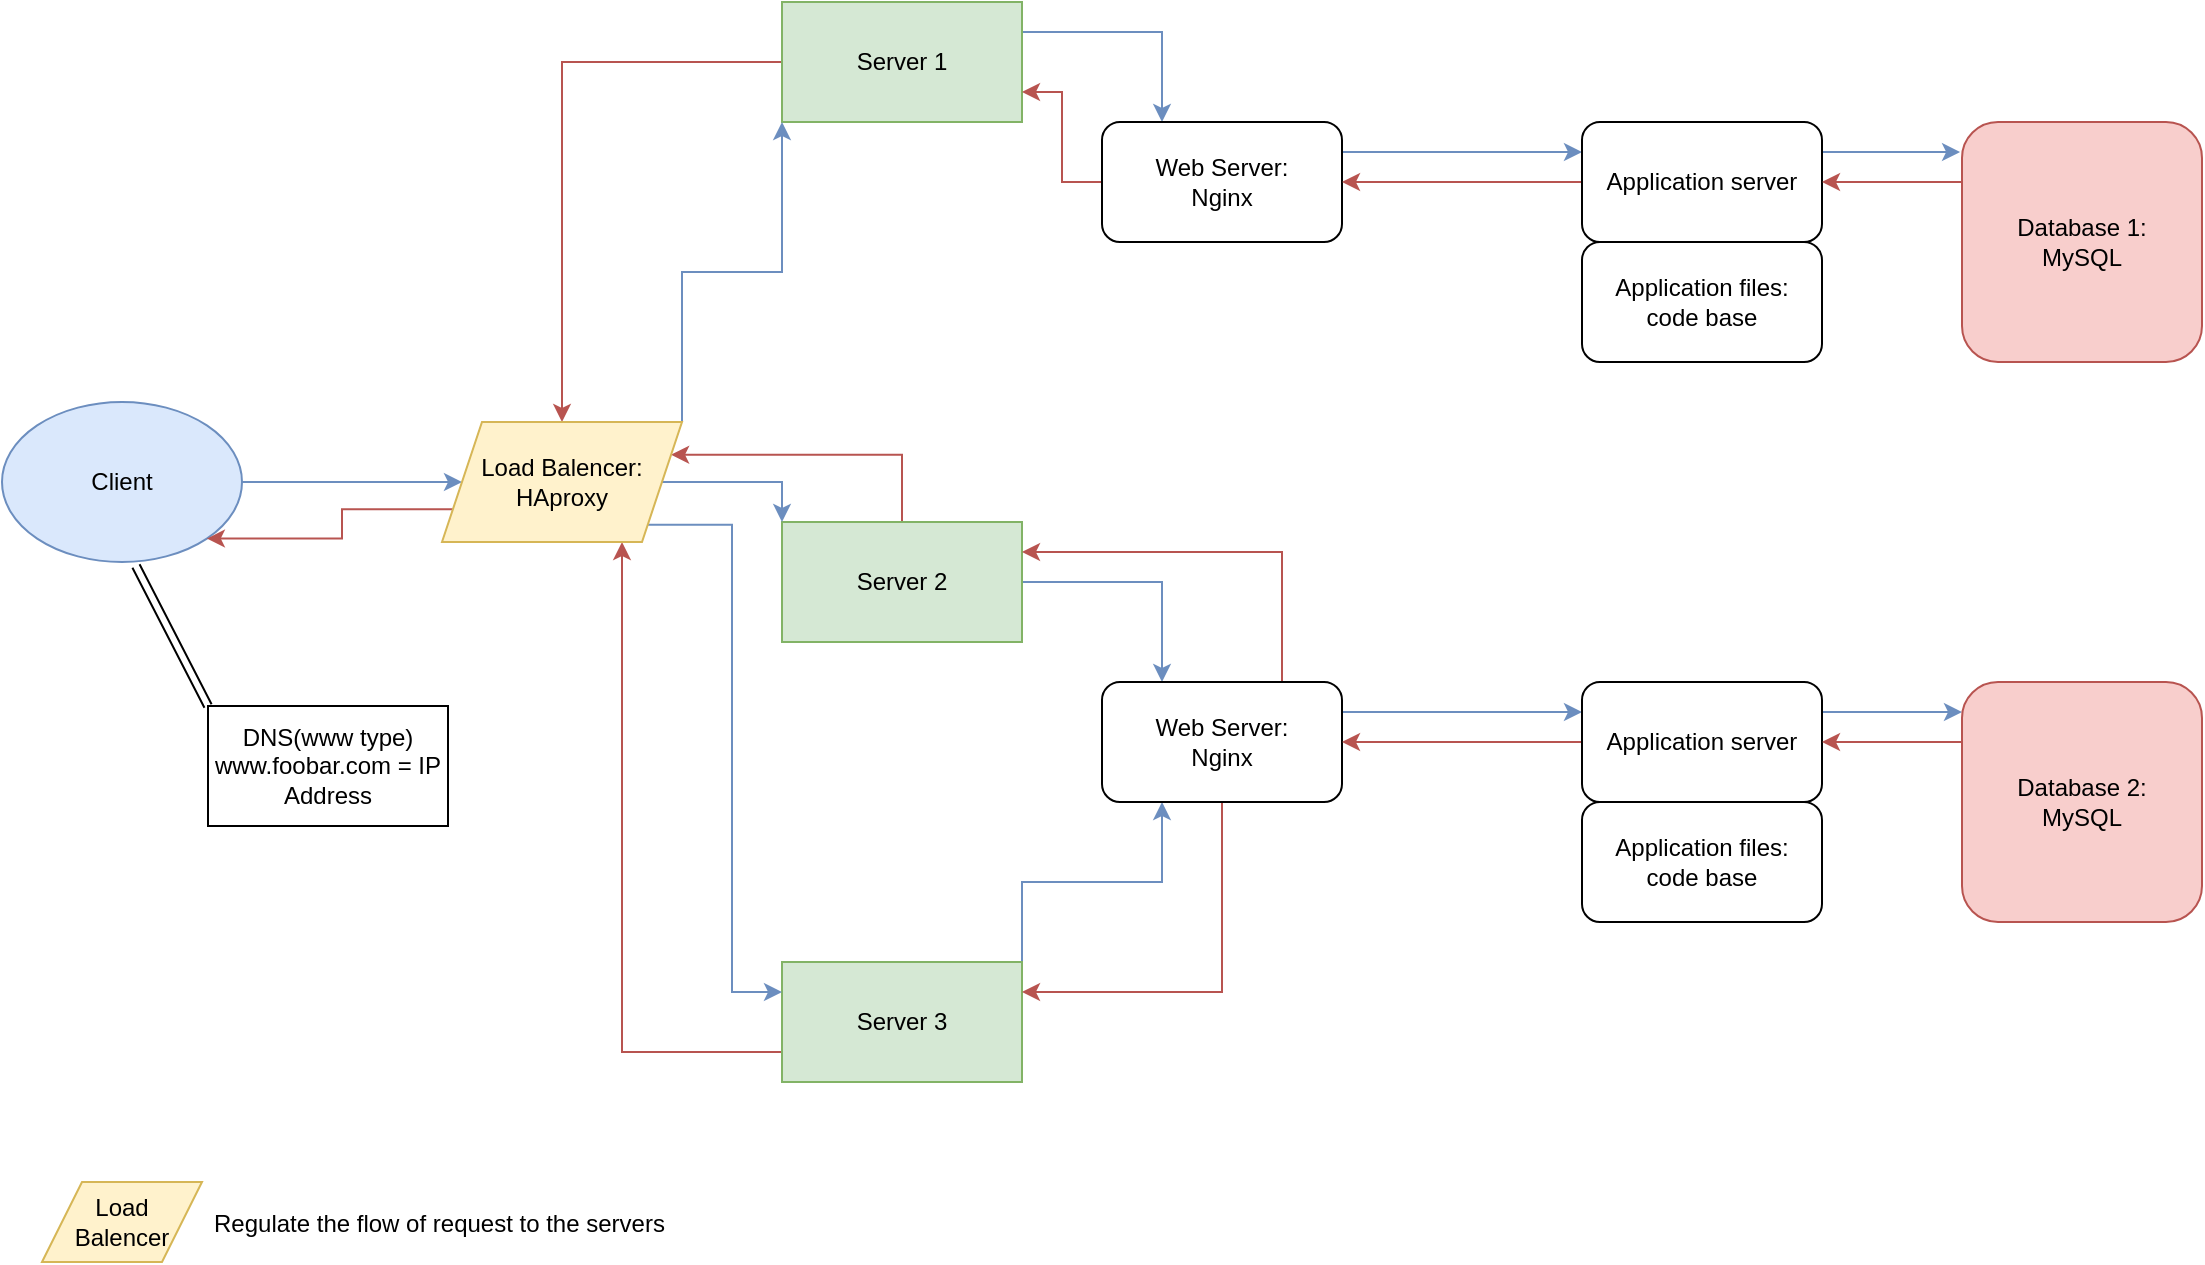 <mxfile version="16.6.5" type="device"><diagram id="46Q9AVKLEvyd6CejdpEI" name="Page-1"><mxGraphModel dx="868" dy="431" grid="0" gridSize="10" guides="1" tooltips="1" connect="1" arrows="1" fold="1" page="1" pageScale="1" pageWidth="1169" pageHeight="827" math="0" shadow="0"><root><mxCell id="0"/><mxCell id="1" parent="0"/><mxCell id="B9tVtQlySL9S7Gtari6i-12" style="edgeStyle=orthogonalEdgeStyle;rounded=0;orthogonalLoop=1;jettySize=auto;html=1;exitX=1;exitY=0.5;exitDx=0;exitDy=0;entryX=0;entryY=0.5;entryDx=0;entryDy=0;fillColor=#dae8fc;strokeColor=#6c8ebf;" edge="1" parent="1" source="B9tVtQlySL9S7Gtari6i-1" target="B9tVtQlySL9S7Gtari6i-11"><mxGeometry relative="1" as="geometry"/></mxCell><mxCell id="B9tVtQlySL9S7Gtari6i-1" value="Client" style="ellipse;whiteSpace=wrap;html=1;fillColor=#dae8fc;strokeColor=#6c8ebf;" vertex="1" parent="1"><mxGeometry x="10" y="220" width="120" height="80" as="geometry"/></mxCell><mxCell id="B9tVtQlySL9S7Gtari6i-33" style="edgeStyle=orthogonalEdgeStyle;rounded=0;orthogonalLoop=1;jettySize=auto;html=1;exitX=1;exitY=0.25;exitDx=0;exitDy=0;entryX=0.25;entryY=0;entryDx=0;entryDy=0;fillColor=#dae8fc;strokeColor=#6c8ebf;" edge="1" parent="1" source="B9tVtQlySL9S7Gtari6i-3" target="B9tVtQlySL9S7Gtari6i-10"><mxGeometry relative="1" as="geometry"/></mxCell><mxCell id="B9tVtQlySL9S7Gtari6i-40" style="edgeStyle=orthogonalEdgeStyle;rounded=0;orthogonalLoop=1;jettySize=auto;html=1;exitX=0;exitY=0.5;exitDx=0;exitDy=0;entryX=0.5;entryY=0;entryDx=0;entryDy=0;fillColor=#f8cecc;strokeColor=#b85450;" edge="1" parent="1" source="B9tVtQlySL9S7Gtari6i-3" target="B9tVtQlySL9S7Gtari6i-11"><mxGeometry relative="1" as="geometry"/></mxCell><mxCell id="B9tVtQlySL9S7Gtari6i-3" value="Server 1" style="rounded=0;whiteSpace=wrap;html=1;fillColor=#d5e8d4;strokeColor=#82b366;" vertex="1" parent="1"><mxGeometry x="400" y="20" width="120" height="60" as="geometry"/></mxCell><mxCell id="B9tVtQlySL9S7Gtari6i-23" style="edgeStyle=orthogonalEdgeStyle;rounded=0;orthogonalLoop=1;jettySize=auto;html=1;exitX=1;exitY=0.5;exitDx=0;exitDy=0;entryX=0.25;entryY=0;entryDx=0;entryDy=0;fillColor=#dae8fc;strokeColor=#6c8ebf;" edge="1" parent="1" source="B9tVtQlySL9S7Gtari6i-4" target="B9tVtQlySL9S7Gtari6i-9"><mxGeometry relative="1" as="geometry"/></mxCell><mxCell id="B9tVtQlySL9S7Gtari6i-31" style="edgeStyle=orthogonalEdgeStyle;rounded=0;orthogonalLoop=1;jettySize=auto;html=1;exitX=0.5;exitY=0;exitDx=0;exitDy=0;entryX=1;entryY=0.25;entryDx=0;entryDy=0;fillColor=#f8cecc;strokeColor=#b85450;" edge="1" parent="1" source="B9tVtQlySL9S7Gtari6i-4" target="B9tVtQlySL9S7Gtari6i-11"><mxGeometry relative="1" as="geometry"/></mxCell><mxCell id="B9tVtQlySL9S7Gtari6i-4" value="Server 2" style="rounded=0;whiteSpace=wrap;html=1;fillColor=#d5e8d4;strokeColor=#82b366;" vertex="1" parent="1"><mxGeometry x="400" y="280" width="120" height="60" as="geometry"/></mxCell><mxCell id="B9tVtQlySL9S7Gtari6i-22" style="edgeStyle=orthogonalEdgeStyle;rounded=0;orthogonalLoop=1;jettySize=auto;html=1;exitX=1;exitY=0;exitDx=0;exitDy=0;entryX=0.25;entryY=1;entryDx=0;entryDy=0;fillColor=#dae8fc;strokeColor=#6c8ebf;" edge="1" parent="1" source="B9tVtQlySL9S7Gtari6i-5" target="B9tVtQlySL9S7Gtari6i-9"><mxGeometry relative="1" as="geometry"><mxPoint x="620" y="430" as="targetPoint"/></mxGeometry></mxCell><mxCell id="B9tVtQlySL9S7Gtari6i-32" style="edgeStyle=orthogonalEdgeStyle;rounded=0;orthogonalLoop=1;jettySize=auto;html=1;exitX=0;exitY=0.75;exitDx=0;exitDy=0;entryX=0.75;entryY=1;entryDx=0;entryDy=0;fillColor=#f8cecc;strokeColor=#b85450;" edge="1" parent="1" source="B9tVtQlySL9S7Gtari6i-5" target="B9tVtQlySL9S7Gtari6i-11"><mxGeometry relative="1" as="geometry"/></mxCell><mxCell id="B9tVtQlySL9S7Gtari6i-5" value="Server 3" style="rounded=0;whiteSpace=wrap;html=1;fillColor=#d5e8d4;strokeColor=#82b366;" vertex="1" parent="1"><mxGeometry x="400" y="500" width="120" height="60" as="geometry"/></mxCell><mxCell id="B9tVtQlySL9S7Gtari6i-24" style="edgeStyle=orthogonalEdgeStyle;rounded=0;orthogonalLoop=1;jettySize=auto;html=1;exitX=1;exitY=0.25;exitDx=0;exitDy=0;entryX=0;entryY=0.25;entryDx=0;entryDy=0;fillColor=#dae8fc;strokeColor=#6c8ebf;" edge="1" parent="1" source="B9tVtQlySL9S7Gtari6i-9" target="B9tVtQlySL9S7Gtari6i-17"><mxGeometry relative="1" as="geometry"/></mxCell><mxCell id="B9tVtQlySL9S7Gtari6i-28" style="edgeStyle=orthogonalEdgeStyle;rounded=0;orthogonalLoop=1;jettySize=auto;html=1;exitX=0.5;exitY=1;exitDx=0;exitDy=0;entryX=1;entryY=0.25;entryDx=0;entryDy=0;fillColor=#f8cecc;strokeColor=#b85450;" edge="1" parent="1" source="B9tVtQlySL9S7Gtari6i-9" target="B9tVtQlySL9S7Gtari6i-5"><mxGeometry relative="1" as="geometry"/></mxCell><mxCell id="B9tVtQlySL9S7Gtari6i-29" style="edgeStyle=orthogonalEdgeStyle;rounded=0;orthogonalLoop=1;jettySize=auto;html=1;exitX=0.75;exitY=0;exitDx=0;exitDy=0;entryX=1;entryY=0.25;entryDx=0;entryDy=0;fillColor=#f8cecc;strokeColor=#b85450;" edge="1" parent="1" source="B9tVtQlySL9S7Gtari6i-9" target="B9tVtQlySL9S7Gtari6i-4"><mxGeometry relative="1" as="geometry"/></mxCell><mxCell id="B9tVtQlySL9S7Gtari6i-9" value="Web Server:&lt;br&gt;Nginx" style="rounded=1;whiteSpace=wrap;html=1;" vertex="1" parent="1"><mxGeometry x="560" y="360" width="120" height="60" as="geometry"/></mxCell><mxCell id="B9tVtQlySL9S7Gtari6i-34" style="edgeStyle=orthogonalEdgeStyle;rounded=0;orthogonalLoop=1;jettySize=auto;html=1;exitX=1;exitY=0.25;exitDx=0;exitDy=0;entryX=0;entryY=0.25;entryDx=0;entryDy=0;fillColor=#dae8fc;strokeColor=#6c8ebf;" edge="1" parent="1" source="B9tVtQlySL9S7Gtari6i-10" target="B9tVtQlySL9S7Gtari6i-16"><mxGeometry relative="1" as="geometry"/></mxCell><mxCell id="B9tVtQlySL9S7Gtari6i-38" style="edgeStyle=orthogonalEdgeStyle;rounded=0;orthogonalLoop=1;jettySize=auto;html=1;exitX=0;exitY=0.5;exitDx=0;exitDy=0;entryX=1;entryY=0.75;entryDx=0;entryDy=0;fillColor=#f8cecc;strokeColor=#b85450;" edge="1" parent="1" source="B9tVtQlySL9S7Gtari6i-10" target="B9tVtQlySL9S7Gtari6i-3"><mxGeometry relative="1" as="geometry"/></mxCell><mxCell id="B9tVtQlySL9S7Gtari6i-10" value="Web Server:&lt;br&gt;Nginx" style="rounded=1;whiteSpace=wrap;html=1;" vertex="1" parent="1"><mxGeometry x="560" y="80" width="120" height="60" as="geometry"/></mxCell><mxCell id="B9tVtQlySL9S7Gtari6i-13" style="edgeStyle=orthogonalEdgeStyle;rounded=0;orthogonalLoop=1;jettySize=auto;html=1;exitX=1;exitY=0;exitDx=0;exitDy=0;entryX=0;entryY=1;entryDx=0;entryDy=0;fillColor=#dae8fc;strokeColor=#6c8ebf;" edge="1" parent="1" source="B9tVtQlySL9S7Gtari6i-11" target="B9tVtQlySL9S7Gtari6i-3"><mxGeometry relative="1" as="geometry"/></mxCell><mxCell id="B9tVtQlySL9S7Gtari6i-14" style="edgeStyle=orthogonalEdgeStyle;rounded=0;orthogonalLoop=1;jettySize=auto;html=1;exitX=1;exitY=0.5;exitDx=0;exitDy=0;entryX=0;entryY=0;entryDx=0;entryDy=0;fillColor=#dae8fc;strokeColor=#6c8ebf;" edge="1" parent="1" source="B9tVtQlySL9S7Gtari6i-11" target="B9tVtQlySL9S7Gtari6i-4"><mxGeometry relative="1" as="geometry"/></mxCell><mxCell id="B9tVtQlySL9S7Gtari6i-15" style="edgeStyle=orthogonalEdgeStyle;rounded=0;orthogonalLoop=1;jettySize=auto;html=1;exitX=1;exitY=1;exitDx=0;exitDy=0;entryX=0;entryY=0.25;entryDx=0;entryDy=0;fillColor=#dae8fc;strokeColor=#6c8ebf;" edge="1" parent="1" source="B9tVtQlySL9S7Gtari6i-11" target="B9tVtQlySL9S7Gtari6i-5"><mxGeometry relative="1" as="geometry"/></mxCell><mxCell id="B9tVtQlySL9S7Gtari6i-41" style="edgeStyle=orthogonalEdgeStyle;rounded=0;orthogonalLoop=1;jettySize=auto;html=1;exitX=0;exitY=0.75;exitDx=0;exitDy=0;entryX=1;entryY=1;entryDx=0;entryDy=0;fillColor=#f8cecc;strokeColor=#b85450;" edge="1" parent="1" source="B9tVtQlySL9S7Gtari6i-11" target="B9tVtQlySL9S7Gtari6i-1"><mxGeometry relative="1" as="geometry"/></mxCell><mxCell id="B9tVtQlySL9S7Gtari6i-11" value="Load Balencer:&lt;br&gt;HAproxy" style="shape=parallelogram;perimeter=parallelogramPerimeter;whiteSpace=wrap;html=1;fixedSize=1;fillColor=#fff2cc;strokeColor=#d6b656;" vertex="1" parent="1"><mxGeometry x="230" y="230" width="120" height="60" as="geometry"/></mxCell><mxCell id="B9tVtQlySL9S7Gtari6i-35" style="edgeStyle=orthogonalEdgeStyle;rounded=0;orthogonalLoop=1;jettySize=auto;html=1;exitX=1;exitY=0.25;exitDx=0;exitDy=0;entryX=-0.008;entryY=0.125;entryDx=0;entryDy=0;entryPerimeter=0;fillColor=#dae8fc;strokeColor=#6c8ebf;" edge="1" parent="1" source="B9tVtQlySL9S7Gtari6i-16" target="B9tVtQlySL9S7Gtari6i-20"><mxGeometry relative="1" as="geometry"/></mxCell><mxCell id="B9tVtQlySL9S7Gtari6i-37" style="edgeStyle=orthogonalEdgeStyle;rounded=0;orthogonalLoop=1;jettySize=auto;html=1;exitX=0;exitY=0.5;exitDx=0;exitDy=0;entryX=1;entryY=0.5;entryDx=0;entryDy=0;fillColor=#f8cecc;strokeColor=#b85450;" edge="1" parent="1" source="B9tVtQlySL9S7Gtari6i-16" target="B9tVtQlySL9S7Gtari6i-10"><mxGeometry relative="1" as="geometry"/></mxCell><mxCell id="B9tVtQlySL9S7Gtari6i-16" value="Application server" style="rounded=1;whiteSpace=wrap;html=1;" vertex="1" parent="1"><mxGeometry x="800" y="80" width="120" height="60" as="geometry"/></mxCell><mxCell id="B9tVtQlySL9S7Gtari6i-25" style="edgeStyle=orthogonalEdgeStyle;rounded=0;orthogonalLoop=1;jettySize=auto;html=1;exitX=1;exitY=0.25;exitDx=0;exitDy=0;entryX=0;entryY=0.125;entryDx=0;entryDy=0;entryPerimeter=0;fillColor=#dae8fc;strokeColor=#6c8ebf;" edge="1" parent="1" source="B9tVtQlySL9S7Gtari6i-17" target="B9tVtQlySL9S7Gtari6i-21"><mxGeometry relative="1" as="geometry"/></mxCell><mxCell id="B9tVtQlySL9S7Gtari6i-27" style="edgeStyle=orthogonalEdgeStyle;rounded=0;orthogonalLoop=1;jettySize=auto;html=1;exitX=0;exitY=0.5;exitDx=0;exitDy=0;entryX=1;entryY=0.5;entryDx=0;entryDy=0;fillColor=#f8cecc;strokeColor=#b85450;" edge="1" parent="1" source="B9tVtQlySL9S7Gtari6i-17" target="B9tVtQlySL9S7Gtari6i-9"><mxGeometry relative="1" as="geometry"/></mxCell><mxCell id="B9tVtQlySL9S7Gtari6i-17" value="Application server" style="rounded=1;whiteSpace=wrap;html=1;" vertex="1" parent="1"><mxGeometry x="800" y="360" width="120" height="60" as="geometry"/></mxCell><mxCell id="B9tVtQlySL9S7Gtari6i-18" value="Application files:&lt;br&gt;code base" style="rounded=1;whiteSpace=wrap;html=1;" vertex="1" parent="1"><mxGeometry x="800" y="140" width="120" height="60" as="geometry"/></mxCell><mxCell id="B9tVtQlySL9S7Gtari6i-19" value="Application files:&lt;br&gt;code base" style="rounded=1;whiteSpace=wrap;html=1;" vertex="1" parent="1"><mxGeometry x="800" y="420" width="120" height="60" as="geometry"/></mxCell><mxCell id="B9tVtQlySL9S7Gtari6i-36" style="edgeStyle=orthogonalEdgeStyle;rounded=0;orthogonalLoop=1;jettySize=auto;html=1;exitX=0;exitY=0.25;exitDx=0;exitDy=0;entryX=1;entryY=0.5;entryDx=0;entryDy=0;fillColor=#f8cecc;strokeColor=#b85450;" edge="1" parent="1" source="B9tVtQlySL9S7Gtari6i-20" target="B9tVtQlySL9S7Gtari6i-16"><mxGeometry relative="1" as="geometry"/></mxCell><mxCell id="B9tVtQlySL9S7Gtari6i-20" value="Database 1:&lt;br&gt;MySQL" style="rounded=1;whiteSpace=wrap;html=1;fillColor=#f8cecc;strokeColor=#b85450;" vertex="1" parent="1"><mxGeometry x="990" y="80" width="120" height="120" as="geometry"/></mxCell><mxCell id="B9tVtQlySL9S7Gtari6i-26" style="edgeStyle=orthogonalEdgeStyle;rounded=0;orthogonalLoop=1;jettySize=auto;html=1;exitX=0;exitY=0.25;exitDx=0;exitDy=0;entryX=1;entryY=0.5;entryDx=0;entryDy=0;fillColor=#f8cecc;strokeColor=#b85450;" edge="1" parent="1" source="B9tVtQlySL9S7Gtari6i-21" target="B9tVtQlySL9S7Gtari6i-17"><mxGeometry relative="1" as="geometry"/></mxCell><mxCell id="B9tVtQlySL9S7Gtari6i-21" value="Database 2:&lt;br&gt;MySQL" style="rounded=1;whiteSpace=wrap;html=1;fillColor=#f8cecc;strokeColor=#b85450;" vertex="1" parent="1"><mxGeometry x="990" y="360" width="120" height="120" as="geometry"/></mxCell><mxCell id="B9tVtQlySL9S7Gtari6i-42" value="Load &lt;br&gt;Balencer" style="shape=parallelogram;perimeter=parallelogramPerimeter;whiteSpace=wrap;html=1;fixedSize=1;fillColor=#fff2cc;strokeColor=#d6b656;" vertex="1" parent="1"><mxGeometry x="30" y="610" width="80" height="40" as="geometry"/></mxCell><mxCell id="B9tVtQlySL9S7Gtari6i-43" value="Regulate the flow of request to the servers" style="text;strokeColor=none;fillColor=none;align=left;verticalAlign=middle;spacingLeft=4;spacingRight=4;overflow=hidden;points=[[0,0.5],[1,0.5]];portConstraint=eastwest;rotatable=0;" vertex="1" parent="1"><mxGeometry x="110" y="615" width="250" height="30" as="geometry"/></mxCell><mxCell id="B9tVtQlySL9S7Gtari6i-44" value="&lt;span&gt;DNS(www type)&lt;/span&gt;&lt;br&gt;&lt;span&gt;www.foobar.com = IP Address&lt;/span&gt;" style="rounded=0;whiteSpace=wrap;html=1;" vertex="1" parent="1"><mxGeometry x="113" y="372" width="120" height="60" as="geometry"/></mxCell><mxCell id="B9tVtQlySL9S7Gtari6i-45" value="" style="shape=link;html=1;rounded=0;entryX=0;entryY=0;entryDx=0;entryDy=0;" edge="1" parent="1" target="B9tVtQlySL9S7Gtari6i-44"><mxGeometry width="100" relative="1" as="geometry"><mxPoint x="77" y="302" as="sourcePoint"/><mxPoint x="177" y="302" as="targetPoint"/></mxGeometry></mxCell></root></mxGraphModel></diagram></mxfile>